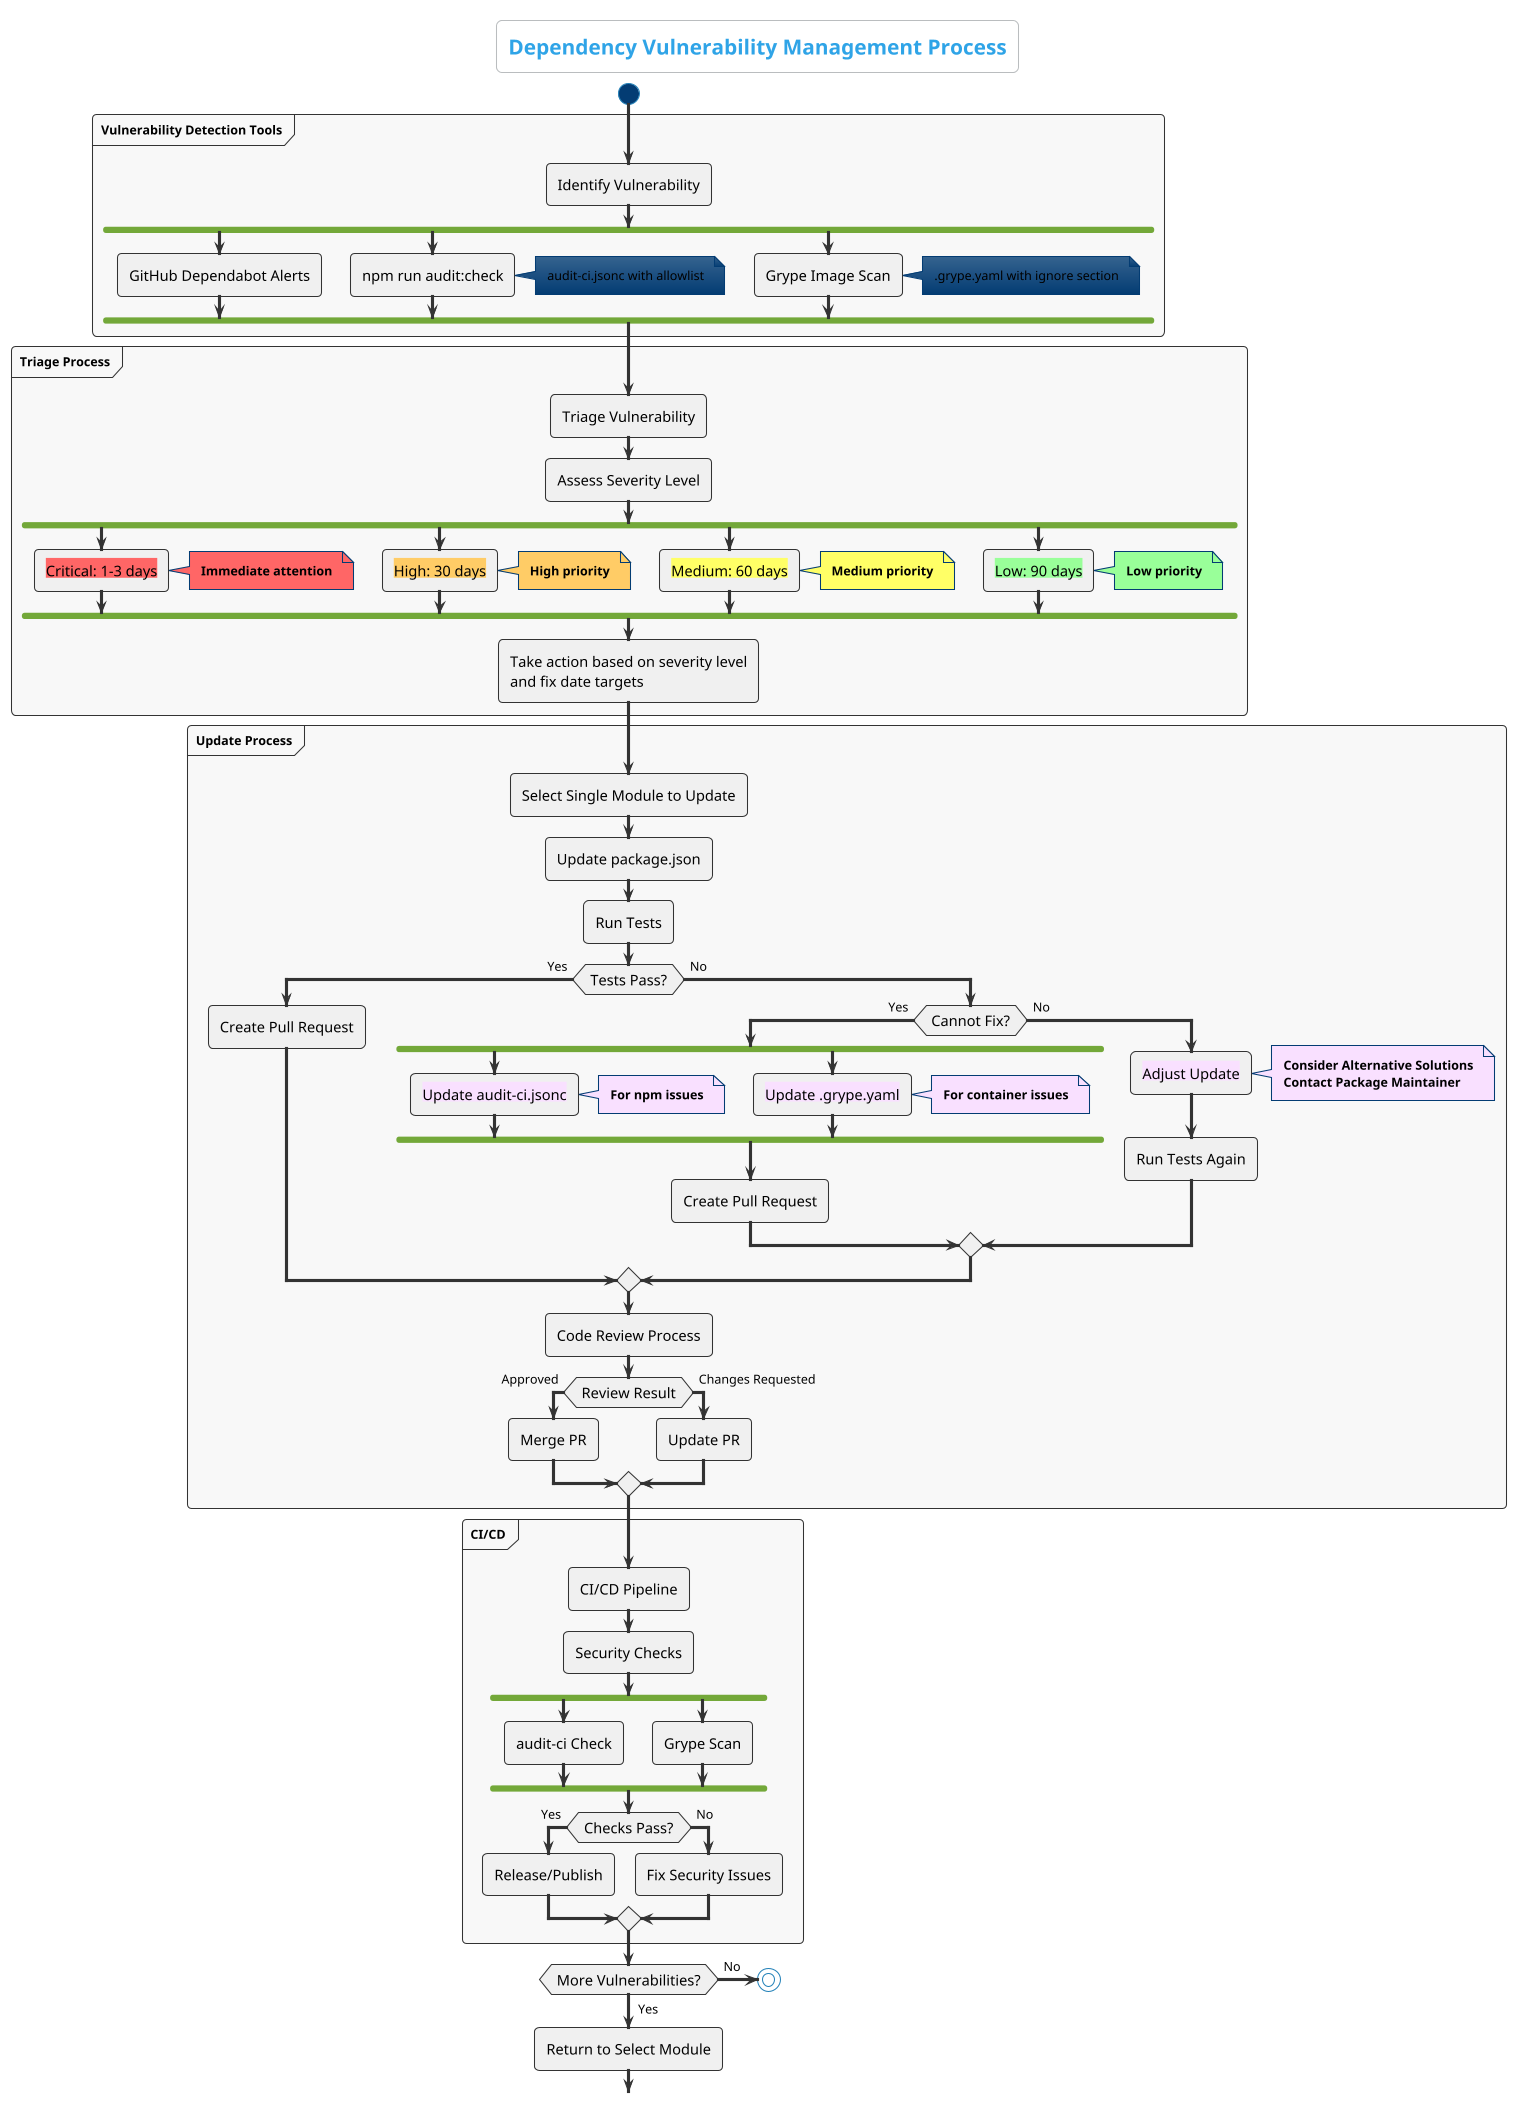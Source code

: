 @startuml dependency-vulnerability-management-process
!theme cerulean

skinparam ActivityBackgroundColor #f0f0f0
skinparam ActivityBorderColor #333333
skinparam ArrowColor #333333
skinparam backgroundColor white
skinparam ActivityFontColor black
skinparam ActivityFontSize 14
skinparam noteFontColor black
skinparam ArrowFontColor black
skinparam PartitionFontColor #000000
skinparam PartitionFontStyle bold
skinparam PartitionBorderColor #333333
skinparam PartitionBackgroundColor #f8f8f8

title Dependency Vulnerability Management Process

start

partition "Vulnerability Detection Tools" {
  :Identify Vulnerability;
  fork
    :GitHub Dependabot Alerts;
  fork again
    :npm run audit:check;
    note right: audit-ci.jsonc with allowlist
  fork again
    :Grype Image Scan;
    note right: .grype.yaml with ignore section
  end fork
}

partition "Triage Process" {
  :Triage Vulnerability;
  :Assess Severity Level;
  fork
    :<back:#FF6666>Critical: 1-3 days</back>;
    note right #FF6666: <b><color:black>Immediate attention</color></b>
  fork again
    :<back:#FFCC66>High: 30 days</back>;
    note right #FFCC66: <b><color:black>High priority</color></b>
  fork again
    :<back:#FFFF66>Medium: 60 days</back>;
    note right #FFFF66: <b><color:black>Medium priority</color></b>
  fork again
    :<back:#99FF99>Low: 90 days</back>;
    note right #99FF99: <b><color:black>Low priority</color></b>
  end fork
  :Take action based on severity level\nand fix date targets;
}

partition "Update Process" {
  :Select Single Module to Update;
  :Update package.json;
  :Run Tests;
  if (Tests Pass?) then (Yes)
    :Create Pull Request;
  else (No)
    if (Cannot Fix?) then (Yes)
      fork
        :<back:#F9E0FF>Update audit-ci.jsonc</back>;
        note right #F9E0FF: <b><color:black>For npm issues</color></b>
      fork again
        :<back:#F9E0FF>Update .grype.yaml</back>;
        note right #F9E0FF: <b><color:black>For container issues</color></b>
      end fork
      :Create Pull Request;
    else (No)
      :<back:#F9E0FF>Adjust Update</back>;
      note right #F9E0FF
        <b><color:black>Consider Alternative Solutions</color></b>
        <b><color:black>Contact Package Maintainer</color></b>
      end note
      :Run Tests Again;
    endif
  endif
  :Code Review Process;
  if (Review Result) then (Approved)
    :Merge PR;
  else (Changes Requested)
    :Update PR;
  endif
}

partition "CI/CD" {
  :CI/CD Pipeline;
  :Security Checks;
  fork
    :audit-ci Check;
  fork again
    :Grype Scan;
  end fork
  if (Checks Pass?) then (Yes)
    :Release/Publish;
  else (No)
    :Fix Security Issues;
  endif
}

if (More Vulnerabilities?) then (Yes)
  :Return to Select Module;
else (No)
  stop
endif

@enduml 